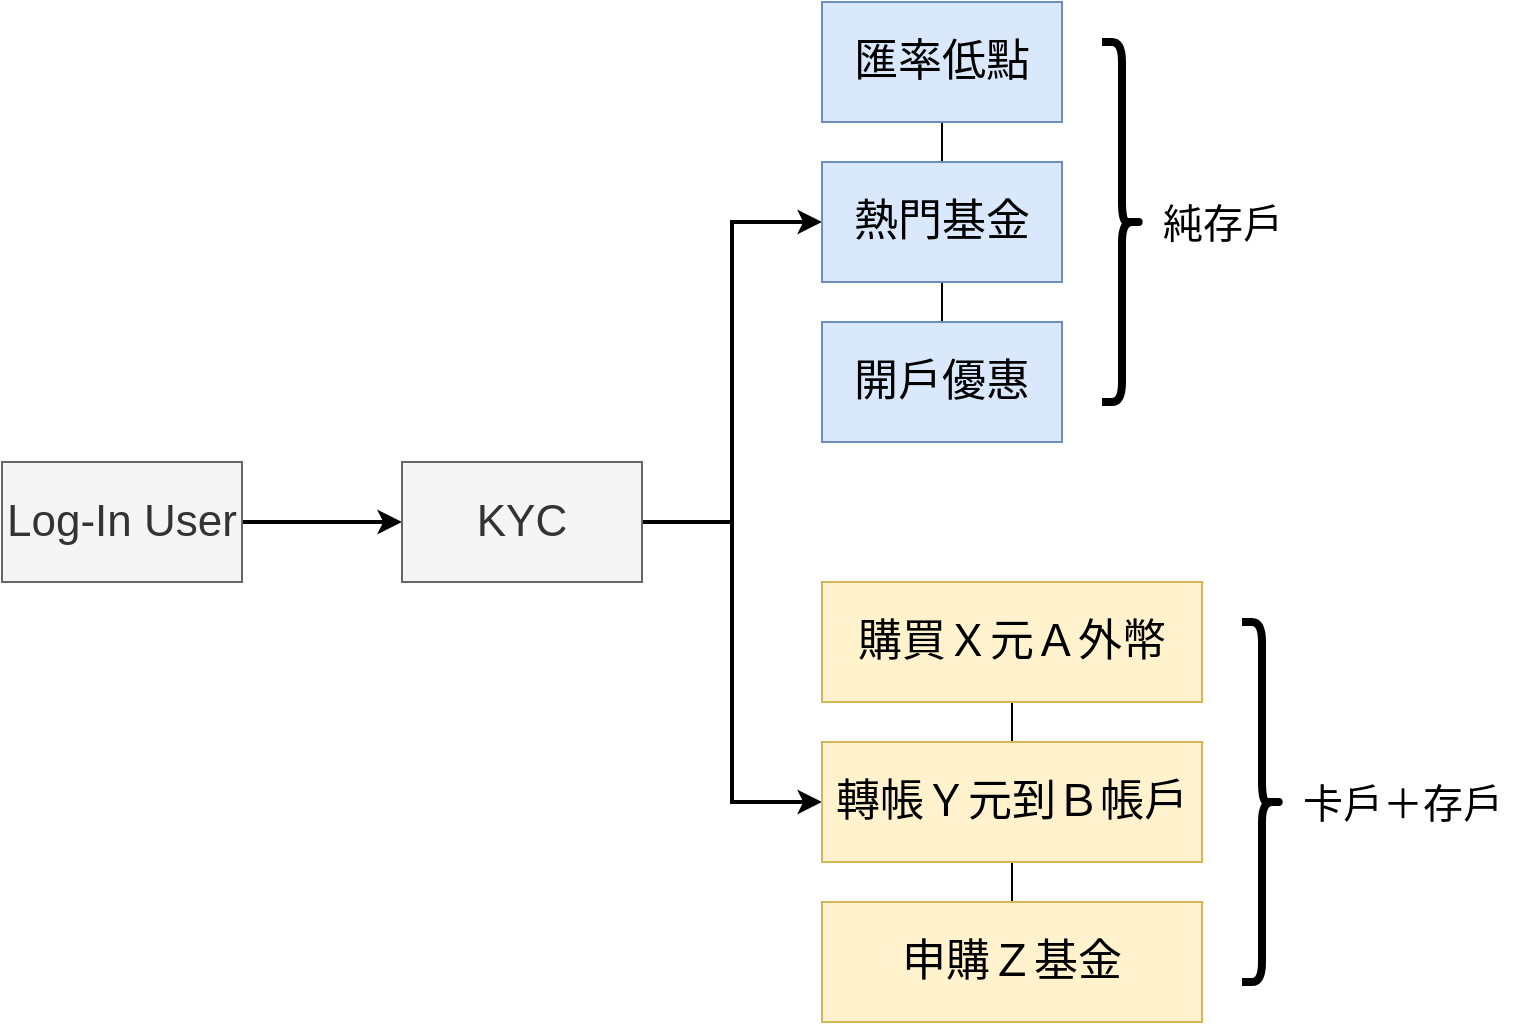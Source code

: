 <mxfile version="13.3.0" type="github">
  <diagram id="prtHgNgQTEPvFCAcTncT" name="Page-1">
    <mxGraphModel dx="1903" dy="1168" grid="1" gridSize="10" guides="1" tooltips="1" connect="1" arrows="1" fold="1" page="1" pageScale="1" pageWidth="827" pageHeight="1169" math="0" shadow="0">
      <root>
        <mxCell id="0" />
        <mxCell id="1" parent="0" />
        <mxCell id="1lREaN6zMbLo6Sxws44E-4" value="" style="edgeStyle=orthogonalEdgeStyle;rounded=0;orthogonalLoop=1;jettySize=auto;html=1;strokeWidth=2;" edge="1" parent="1" source="1lREaN6zMbLo6Sxws44E-2" target="1lREaN6zMbLo6Sxws44E-3">
          <mxGeometry relative="1" as="geometry" />
        </mxCell>
        <mxCell id="1lREaN6zMbLo6Sxws44E-2" value="&lt;font style=&quot;font-size: 22px&quot;&gt;Log-In User&lt;/font&gt;" style="rounded=0;whiteSpace=wrap;html=1;fillColor=#f5f5f5;strokeColor=#666666;fontColor=#333333;" vertex="1" parent="1">
          <mxGeometry x="50" y="290" width="120" height="60" as="geometry" />
        </mxCell>
        <mxCell id="1lREaN6zMbLo6Sxws44E-17" style="edgeStyle=orthogonalEdgeStyle;rounded=0;orthogonalLoop=1;jettySize=auto;html=1;entryX=0;entryY=0.5;entryDx=0;entryDy=0;strokeWidth=2;" edge="1" parent="1" source="1lREaN6zMbLo6Sxws44E-3" target="1lREaN6zMbLo6Sxws44E-7">
          <mxGeometry relative="1" as="geometry" />
        </mxCell>
        <mxCell id="1lREaN6zMbLo6Sxws44E-20" style="edgeStyle=orthogonalEdgeStyle;rounded=0;orthogonalLoop=1;jettySize=auto;html=1;entryX=0;entryY=0.5;entryDx=0;entryDy=0;strokeWidth=2;" edge="1" parent="1" source="1lREaN6zMbLo6Sxws44E-3" target="1lREaN6zMbLo6Sxws44E-11">
          <mxGeometry relative="1" as="geometry" />
        </mxCell>
        <mxCell id="1lREaN6zMbLo6Sxws44E-3" value="&lt;font style=&quot;font-size: 22px&quot;&gt;KYC&lt;/font&gt;" style="rounded=0;whiteSpace=wrap;html=1;fillColor=#f5f5f5;strokeColor=#666666;fontColor=#333333;" vertex="1" parent="1">
          <mxGeometry x="250" y="290" width="120" height="60" as="geometry" />
        </mxCell>
        <mxCell id="1lREaN6zMbLo6Sxws44E-26" value="" style="edgeStyle=orthogonalEdgeStyle;rounded=0;orthogonalLoop=1;jettySize=auto;html=1;endArrow=none;endFill=0;" edge="1" parent="1" source="1lREaN6zMbLo6Sxws44E-7" target="1lREaN6zMbLo6Sxws44E-25">
          <mxGeometry relative="1" as="geometry" />
        </mxCell>
        <mxCell id="1lREaN6zMbLo6Sxws44E-28" value="" style="edgeStyle=orthogonalEdgeStyle;rounded=0;orthogonalLoop=1;jettySize=auto;html=1;endArrow=none;endFill=0;" edge="1" parent="1" source="1lREaN6zMbLo6Sxws44E-7" target="1lREaN6zMbLo6Sxws44E-27">
          <mxGeometry relative="1" as="geometry" />
        </mxCell>
        <mxCell id="1lREaN6zMbLo6Sxws44E-7" value="&lt;font style=&quot;font-size: 22px&quot;&gt;熱門基金&lt;/font&gt;" style="rounded=0;whiteSpace=wrap;html=1;fillColor=#dae8fc;strokeColor=#6c8ebf;" vertex="1" parent="1">
          <mxGeometry x="460" y="140" width="120" height="60" as="geometry" />
        </mxCell>
        <mxCell id="1lREaN6zMbLo6Sxws44E-27" value="&lt;font style=&quot;font-size: 22px&quot;&gt;匯率低點&lt;/font&gt;" style="rounded=0;whiteSpace=wrap;html=1;fillColor=#dae8fc;strokeColor=#6c8ebf;" vertex="1" parent="1">
          <mxGeometry x="460" y="60" width="120" height="60" as="geometry" />
        </mxCell>
        <mxCell id="1lREaN6zMbLo6Sxws44E-25" value="&lt;font style=&quot;font-size: 22px&quot;&gt;開戶優惠&lt;/font&gt;" style="rounded=0;whiteSpace=wrap;html=1;fillColor=#dae8fc;strokeColor=#6c8ebf;" vertex="1" parent="1">
          <mxGeometry x="460" y="220" width="120" height="60" as="geometry" />
        </mxCell>
        <mxCell id="1lREaN6zMbLo6Sxws44E-22" value="" style="edgeStyle=orthogonalEdgeStyle;rounded=0;orthogonalLoop=1;jettySize=auto;html=1;endArrow=none;endFill=0;" edge="1" parent="1" source="1lREaN6zMbLo6Sxws44E-11" target="1lREaN6zMbLo6Sxws44E-21">
          <mxGeometry relative="1" as="geometry" />
        </mxCell>
        <mxCell id="1lREaN6zMbLo6Sxws44E-24" value="" style="edgeStyle=orthogonalEdgeStyle;rounded=0;orthogonalLoop=1;jettySize=auto;html=1;endArrow=none;endFill=0;" edge="1" parent="1" source="1lREaN6zMbLo6Sxws44E-11" target="1lREaN6zMbLo6Sxws44E-23">
          <mxGeometry relative="1" as="geometry" />
        </mxCell>
        <mxCell id="1lREaN6zMbLo6Sxws44E-11" value="&lt;font style=&quot;font-size: 22px&quot;&gt;轉帳Ｙ元到Ｂ帳戶&lt;/font&gt;" style="rounded=0;whiteSpace=wrap;html=1;fillColor=#fff2cc;strokeColor=#d6b656;" vertex="1" parent="1">
          <mxGeometry x="460" y="430" width="190" height="60" as="geometry" />
        </mxCell>
        <mxCell id="1lREaN6zMbLo6Sxws44E-23" value="&lt;font style=&quot;font-size: 22px&quot;&gt;購買Ｘ元Ａ外幣&lt;/font&gt;" style="rounded=0;whiteSpace=wrap;html=1;fillColor=#fff2cc;strokeColor=#d6b656;" vertex="1" parent="1">
          <mxGeometry x="460" y="350" width="190" height="60" as="geometry" />
        </mxCell>
        <mxCell id="1lREaN6zMbLo6Sxws44E-21" value="&lt;font style=&quot;font-size: 22px&quot;&gt;申購Ｚ基金&lt;/font&gt;" style="rounded=0;whiteSpace=wrap;html=1;fillColor=#fff2cc;strokeColor=#d6b656;" vertex="1" parent="1">
          <mxGeometry x="460" y="510" width="190" height="60" as="geometry" />
        </mxCell>
        <mxCell id="1lREaN6zMbLo6Sxws44E-16" value="" style="shape=curlyBracket;whiteSpace=wrap;html=1;rounded=1;direction=west;strokeWidth=4;" vertex="1" parent="1">
          <mxGeometry x="670" y="370" width="20" height="180" as="geometry" />
        </mxCell>
        <mxCell id="1lREaN6zMbLo6Sxws44E-34" value="&lt;span style=&quot;font-size: 20px&quot;&gt;卡戶＋存戶&lt;/span&gt;" style="text;html=1;align=center;verticalAlign=middle;resizable=0;points=[];autosize=1;" vertex="1" parent="1">
          <mxGeometry x="690" y="450" width="120" height="20" as="geometry" />
        </mxCell>
        <mxCell id="1lREaN6zMbLo6Sxws44E-36" value="" style="shape=curlyBracket;whiteSpace=wrap;html=1;rounded=1;direction=west;strokeWidth=4;" vertex="1" parent="1">
          <mxGeometry x="600" y="80" width="20" height="180" as="geometry" />
        </mxCell>
        <mxCell id="1lREaN6zMbLo6Sxws44E-37" value="&lt;span style=&quot;font-size: 20px&quot;&gt;純存戶&lt;/span&gt;" style="text;html=1;align=center;verticalAlign=middle;resizable=0;points=[];autosize=1;" vertex="1" parent="1">
          <mxGeometry x="620" y="160" width="80" height="20" as="geometry" />
        </mxCell>
      </root>
    </mxGraphModel>
  </diagram>
</mxfile>
